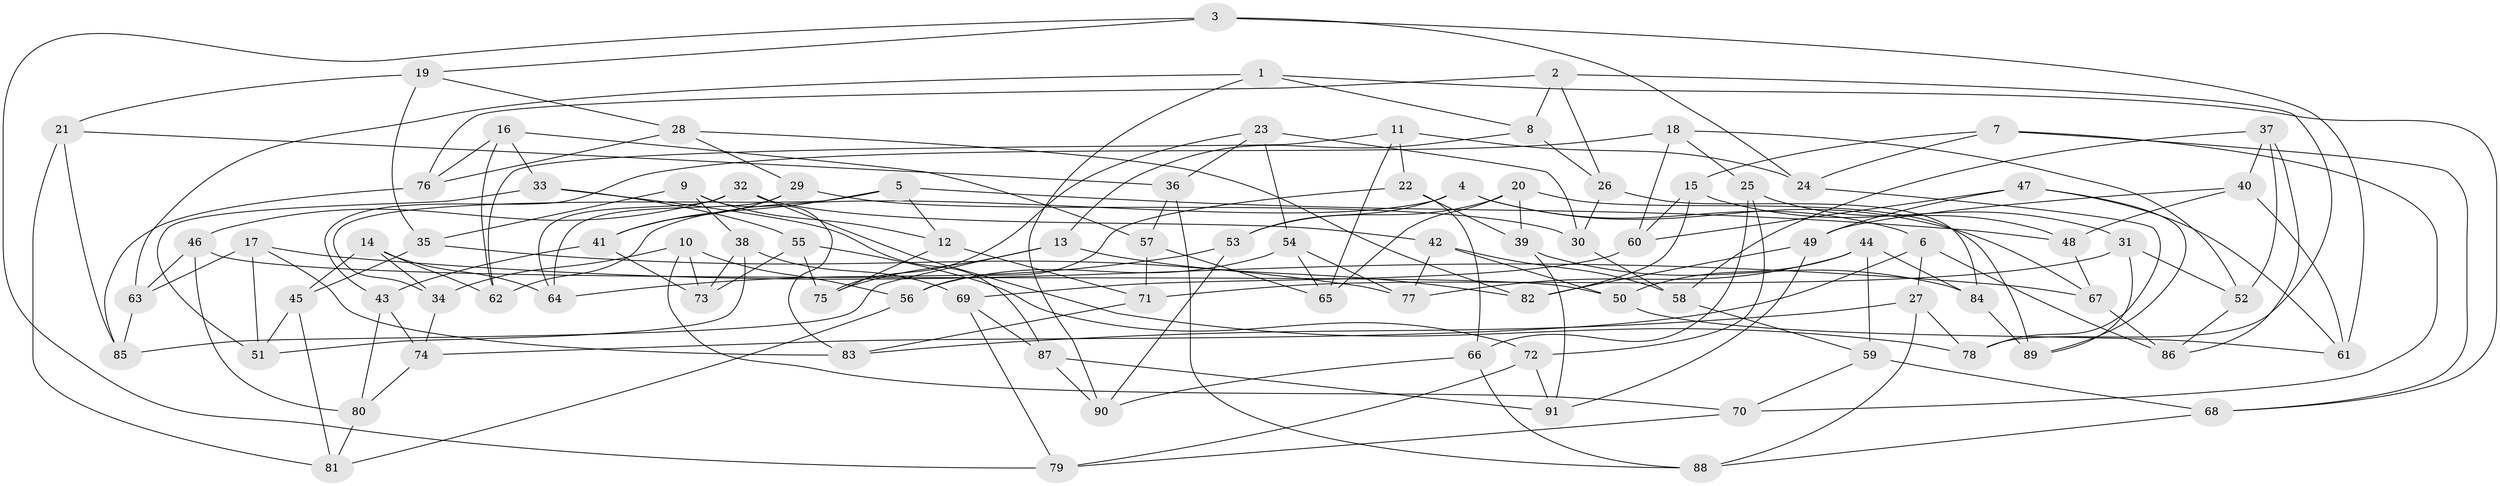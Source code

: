 // Generated by graph-tools (version 1.1) at 2025/38/03/09/25 02:38:19]
// undirected, 91 vertices, 182 edges
graph export_dot {
graph [start="1"]
  node [color=gray90,style=filled];
  1;
  2;
  3;
  4;
  5;
  6;
  7;
  8;
  9;
  10;
  11;
  12;
  13;
  14;
  15;
  16;
  17;
  18;
  19;
  20;
  21;
  22;
  23;
  24;
  25;
  26;
  27;
  28;
  29;
  30;
  31;
  32;
  33;
  34;
  35;
  36;
  37;
  38;
  39;
  40;
  41;
  42;
  43;
  44;
  45;
  46;
  47;
  48;
  49;
  50;
  51;
  52;
  53;
  54;
  55;
  56;
  57;
  58;
  59;
  60;
  61;
  62;
  63;
  64;
  65;
  66;
  67;
  68;
  69;
  70;
  71;
  72;
  73;
  74;
  75;
  76;
  77;
  78;
  79;
  80;
  81;
  82;
  83;
  84;
  85;
  86;
  87;
  88;
  89;
  90;
  91;
  1 -- 63;
  1 -- 90;
  1 -- 8;
  1 -- 68;
  2 -- 26;
  2 -- 78;
  2 -- 8;
  2 -- 76;
  3 -- 19;
  3 -- 24;
  3 -- 79;
  3 -- 61;
  4 -- 67;
  4 -- 6;
  4 -- 62;
  4 -- 53;
  5 -- 41;
  5 -- 34;
  5 -- 48;
  5 -- 12;
  6 -- 86;
  6 -- 27;
  6 -- 74;
  7 -- 68;
  7 -- 15;
  7 -- 24;
  7 -- 70;
  8 -- 13;
  8 -- 26;
  9 -- 12;
  9 -- 83;
  9 -- 35;
  9 -- 38;
  10 -- 56;
  10 -- 73;
  10 -- 70;
  10 -- 34;
  11 -- 22;
  11 -- 65;
  11 -- 62;
  11 -- 24;
  12 -- 71;
  12 -- 75;
  13 -- 85;
  13 -- 82;
  13 -- 75;
  14 -- 62;
  14 -- 34;
  14 -- 45;
  14 -- 64;
  15 -- 60;
  15 -- 82;
  15 -- 31;
  16 -- 76;
  16 -- 57;
  16 -- 62;
  16 -- 33;
  17 -- 63;
  17 -- 51;
  17 -- 67;
  17 -- 83;
  18 -- 43;
  18 -- 60;
  18 -- 52;
  18 -- 25;
  19 -- 21;
  19 -- 35;
  19 -- 28;
  20 -- 89;
  20 -- 53;
  20 -- 65;
  20 -- 39;
  21 -- 85;
  21 -- 81;
  21 -- 36;
  22 -- 39;
  22 -- 56;
  22 -- 66;
  23 -- 75;
  23 -- 36;
  23 -- 30;
  23 -- 54;
  24 -- 78;
  25 -- 72;
  25 -- 48;
  25 -- 66;
  26 -- 30;
  26 -- 84;
  27 -- 88;
  27 -- 78;
  27 -- 83;
  28 -- 82;
  28 -- 29;
  28 -- 76;
  29 -- 41;
  29 -- 64;
  29 -- 30;
  30 -- 58;
  31 -- 71;
  31 -- 89;
  31 -- 52;
  32 -- 64;
  32 -- 78;
  32 -- 46;
  32 -- 42;
  33 -- 51;
  33 -- 55;
  33 -- 87;
  34 -- 74;
  35 -- 45;
  35 -- 77;
  36 -- 57;
  36 -- 88;
  37 -- 58;
  37 -- 40;
  37 -- 52;
  37 -- 86;
  38 -- 73;
  38 -- 69;
  38 -- 51;
  39 -- 84;
  39 -- 91;
  40 -- 48;
  40 -- 61;
  40 -- 49;
  41 -- 43;
  41 -- 73;
  42 -- 77;
  42 -- 50;
  42 -- 58;
  43 -- 74;
  43 -- 80;
  44 -- 59;
  44 -- 77;
  44 -- 84;
  44 -- 50;
  45 -- 51;
  45 -- 81;
  46 -- 80;
  46 -- 63;
  46 -- 50;
  47 -- 89;
  47 -- 49;
  47 -- 61;
  47 -- 60;
  48 -- 67;
  49 -- 82;
  49 -- 91;
  50 -- 61;
  52 -- 86;
  53 -- 64;
  53 -- 90;
  54 -- 77;
  54 -- 65;
  54 -- 56;
  55 -- 75;
  55 -- 72;
  55 -- 73;
  56 -- 81;
  57 -- 71;
  57 -- 65;
  58 -- 59;
  59 -- 70;
  59 -- 68;
  60 -- 69;
  63 -- 85;
  66 -- 90;
  66 -- 88;
  67 -- 86;
  68 -- 88;
  69 -- 79;
  69 -- 87;
  70 -- 79;
  71 -- 83;
  72 -- 91;
  72 -- 79;
  74 -- 80;
  76 -- 85;
  80 -- 81;
  84 -- 89;
  87 -- 90;
  87 -- 91;
}
